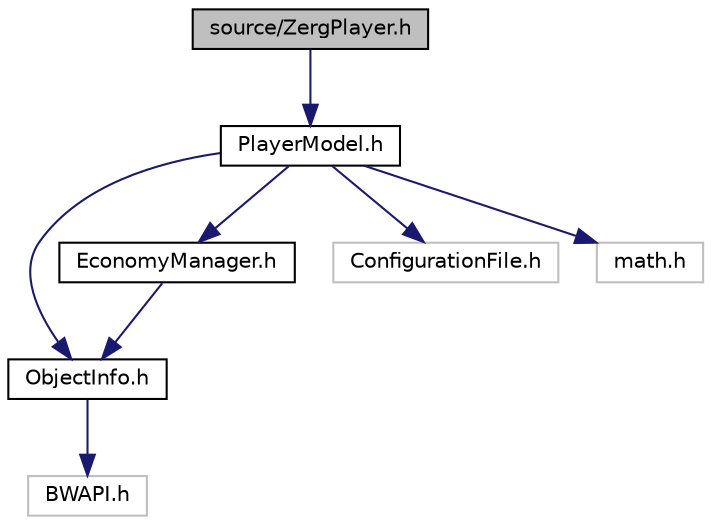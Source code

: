 digraph "source/ZergPlayer.h"
{
  edge [fontname="Helvetica",fontsize="10",labelfontname="Helvetica",labelfontsize="10"];
  node [fontname="Helvetica",fontsize="10",shape=record];
  Node0 [label="source/ZergPlayer.h",height=0.2,width=0.4,color="black", fillcolor="grey75", style="filled", fontcolor="black"];
  Node0 -> Node1 [color="midnightblue",fontsize="10",style="solid",fontname="Helvetica"];
  Node1 [label="PlayerModel.h",height=0.2,width=0.4,color="black", fillcolor="white", style="filled",URL="$PlayerModel_8h.html"];
  Node1 -> Node2 [color="midnightblue",fontsize="10",style="solid",fontname="Helvetica"];
  Node2 [label="ObjectInfo.h",height=0.2,width=0.4,color="black", fillcolor="white", style="filled",URL="$ObjectInfo_8h.html"];
  Node2 -> Node3 [color="midnightblue",fontsize="10",style="solid",fontname="Helvetica"];
  Node3 [label="BWAPI.h",height=0.2,width=0.4,color="grey75", fillcolor="white", style="filled"];
  Node1 -> Node4 [color="midnightblue",fontsize="10",style="solid",fontname="Helvetica"];
  Node4 [label="EconomyManager.h",height=0.2,width=0.4,color="black", fillcolor="white", style="filled",URL="$EconomyManager_8h.html"];
  Node4 -> Node2 [color="midnightblue",fontsize="10",style="solid",fontname="Helvetica"];
  Node1 -> Node5 [color="midnightblue",fontsize="10",style="solid",fontname="Helvetica"];
  Node5 [label="ConfigurationFile.h",height=0.2,width=0.4,color="grey75", fillcolor="white", style="filled"];
  Node1 -> Node6 [color="midnightblue",fontsize="10",style="solid",fontname="Helvetica"];
  Node6 [label="math.h",height=0.2,width=0.4,color="grey75", fillcolor="white", style="filled"];
}
